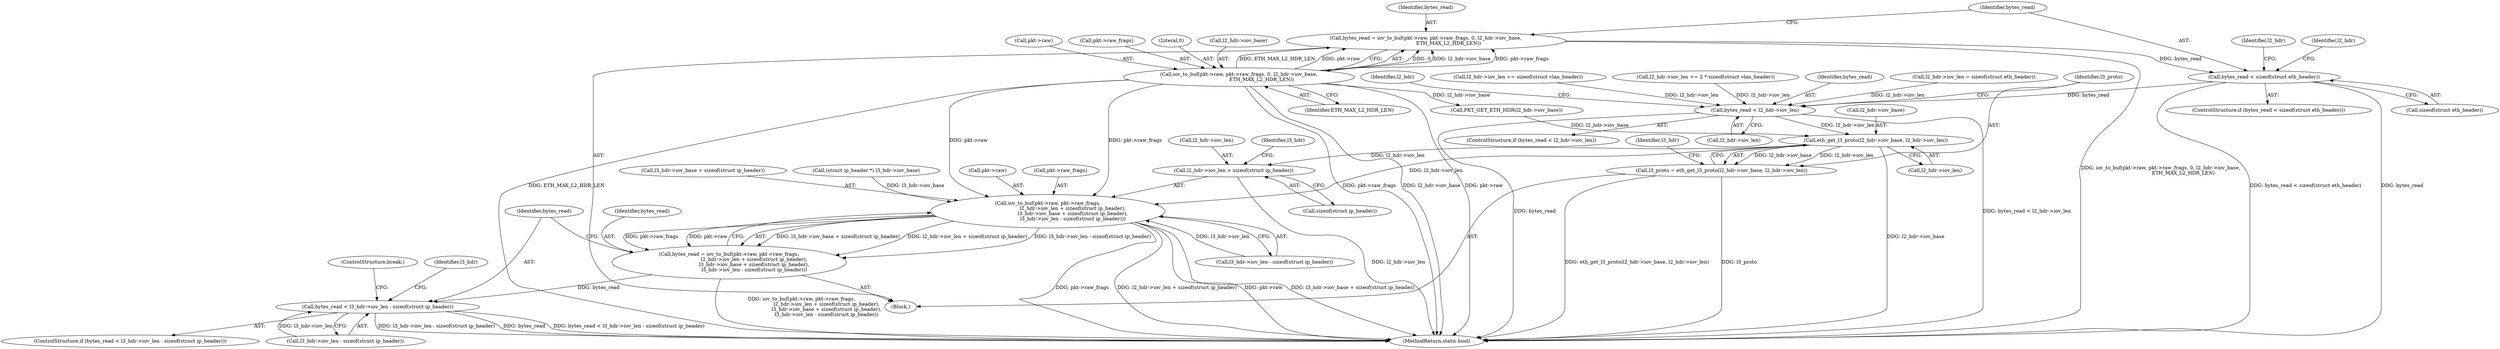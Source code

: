 digraph "0_qemu_a7278b36fcab9af469563bd7b9dadebe2ae25e48_0@API" {
"1000142" [label="(Call,bytes_read < sizeof(struct eth_header))"];
"1000127" [label="(Call,bytes_read = iov_to_buf(pkt->raw, pkt->raw_frags, 0, l2_hdr->iov_base,\n                             ETH_MAX_L2_HDR_LEN))"];
"1000129" [label="(Call,iov_to_buf(pkt->raw, pkt->raw_frags, 0, l2_hdr->iov_base,\n                             ETH_MAX_L2_HDR_LEN))"];
"1000188" [label="(Call,bytes_read < l2_hdr->iov_len)"];
"1000203" [label="(Call,eth_get_l3_proto(l2_hdr->iov_base, l2_hdr->iov_len))"];
"1000201" [label="(Call,l3_proto = eth_get_l3_proto(l2_hdr->iov_base, l2_hdr->iov_len))"];
"1000231" [label="(Call,iov_to_buf(pkt->raw, pkt->raw_frags,\n                                l2_hdr->iov_len + sizeof(struct ip_header),\n                                l3_hdr->iov_base + sizeof(struct ip_header),\n                                l3_hdr->iov_len - sizeof(struct ip_header)))"];
"1000229" [label="(Call,bytes_read = iov_to_buf(pkt->raw, pkt->raw_frags,\n                                l2_hdr->iov_len + sizeof(struct ip_header),\n                                l3_hdr->iov_base + sizeof(struct ip_header),\n                                l3_hdr->iov_len - sizeof(struct ip_header)))"];
"1000257" [label="(Call,bytes_read < l3_hdr->iov_len - sizeof(struct ip_header))"];
"1000238" [label="(Call,l2_hdr->iov_len + sizeof(struct ip_header))"];
"1000202" [label="(Identifier,l3_proto)"];
"1000246" [label="(Identifier,l3_hdr)"];
"1000128" [label="(Identifier,bytes_read)"];
"1000137" [label="(Call,l2_hdr->iov_base)"];
"1000170" [label="(Call,l2_hdr->iov_len += sizeof(struct vlan_header))"];
"1000250" [label="(Call,l3_hdr->iov_len - sizeof(struct ip_header))"];
"1000238" [label="(Call,l2_hdr->iov_len + sizeof(struct ip_header))"];
"1000212" [label="(Identifier,l3_hdr)"];
"1000142" [label="(Call,bytes_read < sizeof(struct eth_header))"];
"1000178" [label="(Call,l2_hdr->iov_len += 2 * sizeof(struct vlan_header))"];
"1000223" [label="(Call,(struct ip_header *) l3_hdr->iov_base)"];
"1000273" [label="(ControlStructure,break;)"];
"1000232" [label="(Call,pkt->raw)"];
"1000163" [label="(Call,PKT_GET_ETH_HDR(l2_hdr->iov_base))"];
"1000207" [label="(Call,l2_hdr->iov_len)"];
"1000189" [label="(Identifier,bytes_read)"];
"1000130" [label="(Call,pkt->raw)"];
"1000239" [label="(Call,l2_hdr->iov_len)"];
"1000235" [label="(Call,pkt->raw_frags)"];
"1000187" [label="(ControlStructure,if (bytes_read < l2_hdr->iov_len))"];
"1000350" [label="(MethodReturn,static bool)"];
"1000133" [label="(Call,pkt->raw_frags)"];
"1000256" [label="(ControlStructure,if (bytes_read < l3_hdr->iov_len - sizeof(struct ip_header)))"];
"1000257" [label="(Call,bytes_read < l3_hdr->iov_len - sizeof(struct ip_header))"];
"1000154" [label="(Call,l2_hdr->iov_len = sizeof(struct eth_header))"];
"1000231" [label="(Call,iov_to_buf(pkt->raw, pkt->raw_frags,\n                                l2_hdr->iov_len + sizeof(struct ip_header),\n                                l3_hdr->iov_base + sizeof(struct ip_header),\n                                l3_hdr->iov_len - sizeof(struct ip_header)))"];
"1000127" [label="(Call,bytes_read = iov_to_buf(pkt->raw, pkt->raw_frags, 0, l2_hdr->iov_base,\n                             ETH_MAX_L2_HDR_LEN))"];
"1000141" [label="(ControlStructure,if (bytes_read < sizeof(struct eth_header)))"];
"1000190" [label="(Call,l2_hdr->iov_len)"];
"1000196" [label="(Identifier,l2_hdr)"];
"1000203" [label="(Call,eth_get_l3_proto(l2_hdr->iov_base, l2_hdr->iov_len))"];
"1000140" [label="(Identifier,ETH_MAX_L2_HDR_LEN)"];
"1000149" [label="(Identifier,l2_hdr)"];
"1000188" [label="(Call,bytes_read < l2_hdr->iov_len)"];
"1000156" [label="(Identifier,l2_hdr)"];
"1000136" [label="(Literal,0)"];
"1000204" [label="(Call,l2_hdr->iov_base)"];
"1000244" [label="(Call,l3_hdr->iov_base + sizeof(struct ip_header))"];
"1000230" [label="(Identifier,bytes_read)"];
"1000268" [label="(Identifier,l3_hdr)"];
"1000143" [label="(Identifier,bytes_read)"];
"1000129" [label="(Call,iov_to_buf(pkt->raw, pkt->raw_frags, 0, l2_hdr->iov_base,\n                             ETH_MAX_L2_HDR_LEN))"];
"1000144" [label="(Call,sizeof(struct eth_header))"];
"1000103" [label="(Block,)"];
"1000201" [label="(Call,l3_proto = eth_get_l3_proto(l2_hdr->iov_base, l2_hdr->iov_len))"];
"1000242" [label="(Call,sizeof(struct ip_header))"];
"1000229" [label="(Call,bytes_read = iov_to_buf(pkt->raw, pkt->raw_frags,\n                                l2_hdr->iov_len + sizeof(struct ip_header),\n                                l3_hdr->iov_base + sizeof(struct ip_header),\n                                l3_hdr->iov_len - sizeof(struct ip_header)))"];
"1000259" [label="(Call,l3_hdr->iov_len - sizeof(struct ip_header))"];
"1000258" [label="(Identifier,bytes_read)"];
"1000142" -> "1000141"  [label="AST: "];
"1000142" -> "1000144"  [label="CFG: "];
"1000143" -> "1000142"  [label="AST: "];
"1000144" -> "1000142"  [label="AST: "];
"1000149" -> "1000142"  [label="CFG: "];
"1000156" -> "1000142"  [label="CFG: "];
"1000142" -> "1000350"  [label="DDG: bytes_read < sizeof(struct eth_header)"];
"1000142" -> "1000350"  [label="DDG: bytes_read"];
"1000127" -> "1000142"  [label="DDG: bytes_read"];
"1000142" -> "1000188"  [label="DDG: bytes_read"];
"1000127" -> "1000103"  [label="AST: "];
"1000127" -> "1000129"  [label="CFG: "];
"1000128" -> "1000127"  [label="AST: "];
"1000129" -> "1000127"  [label="AST: "];
"1000143" -> "1000127"  [label="CFG: "];
"1000127" -> "1000350"  [label="DDG: iov_to_buf(pkt->raw, pkt->raw_frags, 0, l2_hdr->iov_base,\n                             ETH_MAX_L2_HDR_LEN)"];
"1000129" -> "1000127"  [label="DDG: 0"];
"1000129" -> "1000127"  [label="DDG: l2_hdr->iov_base"];
"1000129" -> "1000127"  [label="DDG: pkt->raw_frags"];
"1000129" -> "1000127"  [label="DDG: ETH_MAX_L2_HDR_LEN"];
"1000129" -> "1000127"  [label="DDG: pkt->raw"];
"1000129" -> "1000140"  [label="CFG: "];
"1000130" -> "1000129"  [label="AST: "];
"1000133" -> "1000129"  [label="AST: "];
"1000136" -> "1000129"  [label="AST: "];
"1000137" -> "1000129"  [label="AST: "];
"1000140" -> "1000129"  [label="AST: "];
"1000129" -> "1000350"  [label="DDG: pkt->raw"];
"1000129" -> "1000350"  [label="DDG: ETH_MAX_L2_HDR_LEN"];
"1000129" -> "1000350"  [label="DDG: pkt->raw_frags"];
"1000129" -> "1000350"  [label="DDG: l2_hdr->iov_base"];
"1000129" -> "1000163"  [label="DDG: l2_hdr->iov_base"];
"1000129" -> "1000231"  [label="DDG: pkt->raw"];
"1000129" -> "1000231"  [label="DDG: pkt->raw_frags"];
"1000188" -> "1000187"  [label="AST: "];
"1000188" -> "1000190"  [label="CFG: "];
"1000189" -> "1000188"  [label="AST: "];
"1000190" -> "1000188"  [label="AST: "];
"1000196" -> "1000188"  [label="CFG: "];
"1000202" -> "1000188"  [label="CFG: "];
"1000188" -> "1000350"  [label="DDG: bytes_read < l2_hdr->iov_len"];
"1000188" -> "1000350"  [label="DDG: bytes_read"];
"1000178" -> "1000188"  [label="DDG: l2_hdr->iov_len"];
"1000154" -> "1000188"  [label="DDG: l2_hdr->iov_len"];
"1000170" -> "1000188"  [label="DDG: l2_hdr->iov_len"];
"1000188" -> "1000203"  [label="DDG: l2_hdr->iov_len"];
"1000203" -> "1000201"  [label="AST: "];
"1000203" -> "1000207"  [label="CFG: "];
"1000204" -> "1000203"  [label="AST: "];
"1000207" -> "1000203"  [label="AST: "];
"1000201" -> "1000203"  [label="CFG: "];
"1000203" -> "1000350"  [label="DDG: l2_hdr->iov_base"];
"1000203" -> "1000201"  [label="DDG: l2_hdr->iov_base"];
"1000203" -> "1000201"  [label="DDG: l2_hdr->iov_len"];
"1000163" -> "1000203"  [label="DDG: l2_hdr->iov_base"];
"1000203" -> "1000231"  [label="DDG: l2_hdr->iov_len"];
"1000203" -> "1000238"  [label="DDG: l2_hdr->iov_len"];
"1000201" -> "1000103"  [label="AST: "];
"1000202" -> "1000201"  [label="AST: "];
"1000212" -> "1000201"  [label="CFG: "];
"1000201" -> "1000350"  [label="DDG: eth_get_l3_proto(l2_hdr->iov_base, l2_hdr->iov_len)"];
"1000201" -> "1000350"  [label="DDG: l3_proto"];
"1000231" -> "1000229"  [label="AST: "];
"1000231" -> "1000250"  [label="CFG: "];
"1000232" -> "1000231"  [label="AST: "];
"1000235" -> "1000231"  [label="AST: "];
"1000238" -> "1000231"  [label="AST: "];
"1000244" -> "1000231"  [label="AST: "];
"1000250" -> "1000231"  [label="AST: "];
"1000229" -> "1000231"  [label="CFG: "];
"1000231" -> "1000350"  [label="DDG: pkt->raw_frags"];
"1000231" -> "1000350"  [label="DDG: l2_hdr->iov_len + sizeof(struct ip_header)"];
"1000231" -> "1000350"  [label="DDG: pkt->raw"];
"1000231" -> "1000350"  [label="DDG: l3_hdr->iov_base + sizeof(struct ip_header)"];
"1000231" -> "1000229"  [label="DDG: l3_hdr->iov_base + sizeof(struct ip_header)"];
"1000231" -> "1000229"  [label="DDG: l2_hdr->iov_len + sizeof(struct ip_header)"];
"1000231" -> "1000229"  [label="DDG: l3_hdr->iov_len - sizeof(struct ip_header)"];
"1000231" -> "1000229"  [label="DDG: pkt->raw_frags"];
"1000231" -> "1000229"  [label="DDG: pkt->raw"];
"1000223" -> "1000231"  [label="DDG: l3_hdr->iov_base"];
"1000250" -> "1000231"  [label="DDG: l3_hdr->iov_len"];
"1000229" -> "1000103"  [label="AST: "];
"1000230" -> "1000229"  [label="AST: "];
"1000258" -> "1000229"  [label="CFG: "];
"1000229" -> "1000350"  [label="DDG: iov_to_buf(pkt->raw, pkt->raw_frags,\n                                l2_hdr->iov_len + sizeof(struct ip_header),\n                                l3_hdr->iov_base + sizeof(struct ip_header),\n                                l3_hdr->iov_len - sizeof(struct ip_header))"];
"1000229" -> "1000257"  [label="DDG: bytes_read"];
"1000257" -> "1000256"  [label="AST: "];
"1000257" -> "1000259"  [label="CFG: "];
"1000258" -> "1000257"  [label="AST: "];
"1000259" -> "1000257"  [label="AST: "];
"1000268" -> "1000257"  [label="CFG: "];
"1000273" -> "1000257"  [label="CFG: "];
"1000257" -> "1000350"  [label="DDG: l3_hdr->iov_len - sizeof(struct ip_header)"];
"1000257" -> "1000350"  [label="DDG: bytes_read"];
"1000257" -> "1000350"  [label="DDG: bytes_read < l3_hdr->iov_len - sizeof(struct ip_header)"];
"1000259" -> "1000257"  [label="DDG: l3_hdr->iov_len"];
"1000238" -> "1000242"  [label="CFG: "];
"1000239" -> "1000238"  [label="AST: "];
"1000242" -> "1000238"  [label="AST: "];
"1000246" -> "1000238"  [label="CFG: "];
"1000238" -> "1000350"  [label="DDG: l2_hdr->iov_len"];
}
